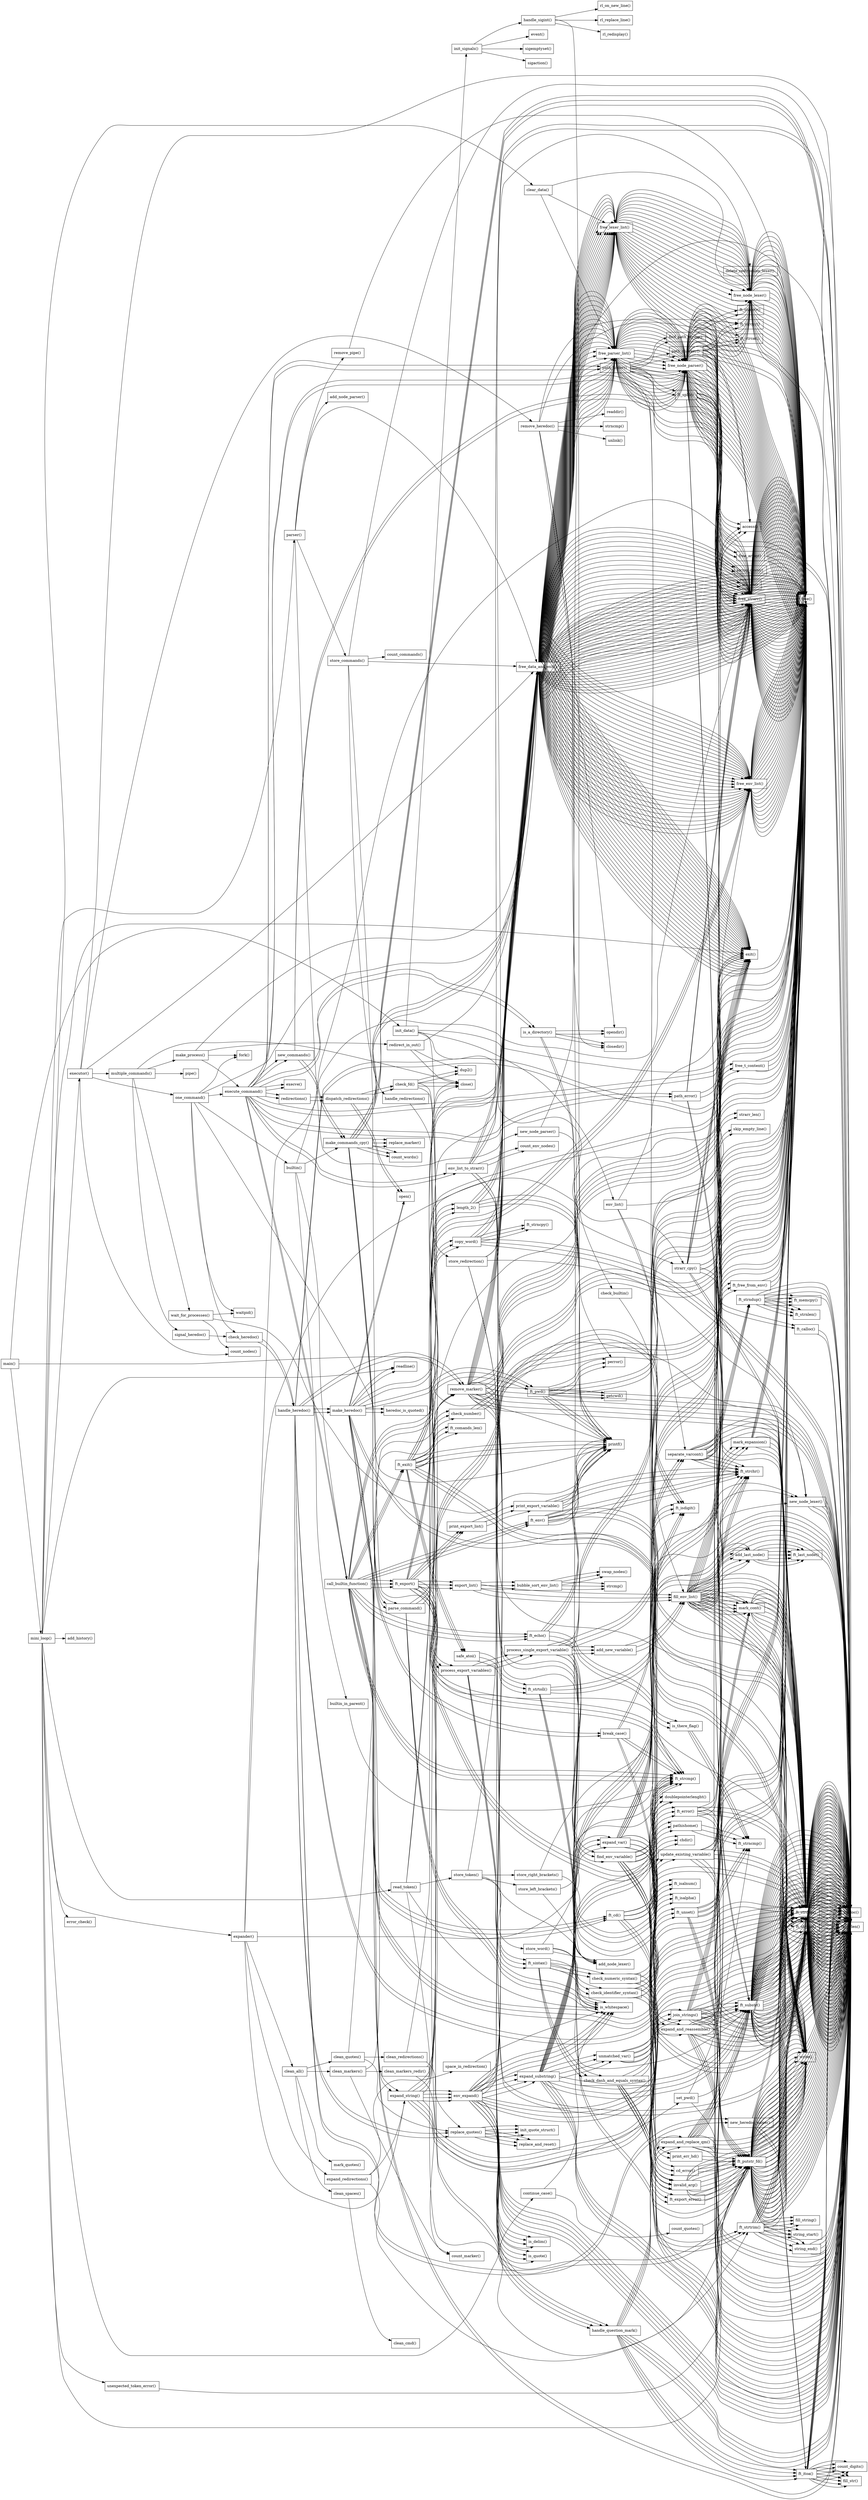 digraph callgraph {
  rankdir=LR;
  node [shape=box];
  "main() " -> "printf()";
  "main() " -> "init_data() ";
  "init_data() " -> "strarr_cpy() ";
  "strarr_cpy() " -> "ft_calloc() ";
  "ft_calloc() " -> "malloc()";
  "strarr_cpy() " -> "strarr_len() ";
  "strarr_cpy() " -> "exit()";
  "strarr_cpy() " -> "skip_empty_line() ";
  "strarr_cpy() " -> "ft_strdup() ";
  "ft_strdup() " -> "ft_strlen() ";
  "ft_strdup() " -> "malloc()";
  "strarr_cpy() " -> "free_strarr() ";
  "free_strarr() " -> "free()";
  "init_data() " -> "exit()";
  "init_data() " -> "env_list() ";
  "env_list() " -> "separate_varcont() ";
  "separate_varcont() " -> "ft_strchr() ";
  "separate_varcont() " -> "ft_strndup() ";
  "ft_strndup() " -> "ft_strnlen() ";
  "ft_strndup() " -> "malloc()";
  "ft_strndup() " -> "ft_memcpy() ";
  "separate_varcont() " -> "ft_strdup() ";
  "ft_strdup() " -> "ft_strlen() ";
  "ft_strdup() " -> "malloc()";
  "separate_varcont() " -> "free()";
  "env_list() " -> "free_env_list() ";
  "free_env_list() " -> "free()";
  "env_list() " -> "free_t_content() ";
  "free_t_content() " -> "free()";
  "env_list() " -> "fill_env_list() ";
  "fill_env_list() " -> "malloc()";
  "fill_env_list() " -> "write() ";
  "fill_env_list() " -> "exit()";
  "fill_env_list() " -> "ft_strdup() ";
  "ft_strdup() " -> "ft_strlen() ";
  "ft_strdup() " -> "malloc()";
  "fill_env_list() " -> "mark_cont() ";
  "mark_cont() " -> "ft_strdup() ";
  "ft_strdup() " -> "ft_strlen() ";
  "ft_strdup() " -> "malloc()";
  "fill_env_list() " -> "add_last_node() ";
  "add_last_node() " -> "ft_last_node() ";
  "init_data() " -> "set_pwd() ";
  "set_pwd() " -> "ft_strncmp() ";
  "set_pwd() " -> "ft_substr() ";
  "ft_substr() " -> "ft_strlen() ";
  "ft_substr() " -> "ft_strdup() ";
  "ft_strdup() " -> "ft_strlen() ";
  "ft_strdup() " -> "malloc()";
  "ft_substr() " -> "malloc()";
  "set_pwd() " -> "ft_strlen() ";
  "init_data() " -> "init_signals() ";
  "init_signals() " -> "event() ";
  "init_signals() " -> "handle_sigint() ";
  "handle_sigint() " -> "printf()";
  "handle_sigint() " -> "rl_on_new_line()";
  "handle_sigint() " -> "rl_replace_line()";
  "handle_sigint() " -> "rl_redisplay()";
  "init_signals() " -> "sigemptyset()";
  "init_signals() " -> "sigaction() ";
  "main() " -> "mini_loop() ";
  "mini_loop() " -> "clear_data() ";
  "clear_data() " -> "free()";
  "clear_data() " -> "free_lexer_list() ";
  "free_lexer_list() " -> "free_node_lexer() ";
  "free_node_lexer() " -> "free()";
  "clear_data() " -> "free_parser_list() ";
  "free_parser_list() " -> "free_node_parser() ";
  "free_node_parser() " -> "free_strarr() ";
  "free_strarr() " -> "free()";
  "free_node_parser() " -> "free()";
  "mini_loop() " -> "readline()";
  "mini_loop() " -> "ft_putstr_fd() ";
  "ft_putstr_fd() " -> "write() ";
  "ft_putstr_fd() " -> "ft_strlen() ";
  "mini_loop() " -> "exit()";
  "mini_loop() " -> "continue_case() ";
  "continue_case() " -> "count_quotes() ";
  "count_quotes() " -> "ft_putstr_fd() ";
  "ft_putstr_fd() " -> "write() ";
  "ft_putstr_fd() " -> "ft_strlen() ";
  "continue_case() " -> "is_whitespace() ";
  "mini_loop() " -> "add_history()";
  "mini_loop() " -> "read_token() ";
  "read_token() " -> "ft_strtrim() ";
  "ft_strtrim() " -> "ft_strdup() ";
  "ft_strdup() " -> "ft_strlen() ";
  "ft_strdup() " -> "malloc()";
  "ft_strtrim() " -> "string_start() ";
  "ft_strtrim() " -> "string_end() ";
  "string_end() " -> "ft_strlen() ";
  "ft_strtrim() " -> "malloc()";
  "ft_strtrim() " -> "fill_string() ";
  "read_token() " -> "free()";
  "read_token() " -> "is_whitespace() ";
  "read_token() " -> "store_token() ";
  "store_token() " -> "store_left_brackets() ";
  "store_left_brackets() " -> "new_node_lexer() ";
  "new_node_lexer() " -> "malloc()";
  "store_left_brackets() " -> "add_node_lexer() ";
  "store_token() " -> "store_right_brackets() ";
  "store_right_brackets() " -> "new_node_lexer() ";
  "new_node_lexer() " -> "malloc()";
  "store_right_brackets() " -> "add_node_lexer() ";
  "store_token() " -> "new_node_lexer() ";
  "new_node_lexer() " -> "malloc()";
  "store_token() " -> "add_node_lexer() ";
  "store_token() " -> "store_word() ";
  "store_word() " -> "is_whitespace() ";
  "store_word() " -> "new_node_lexer() ";
  "new_node_lexer() " -> "malloc()";
  "store_word() " -> "ft_substr() ";
  "ft_substr() " -> "ft_strlen() ";
  "ft_substr() " -> "ft_strdup() ";
  "ft_strdup() " -> "ft_strlen() ";
  "ft_strdup() " -> "malloc()";
  "ft_substr() " -> "malloc()";
  "store_word() " -> "add_node_lexer() ";
  "read_token() " -> "free_data_and_exit() ";
  "free_data_and_exit() " -> "free()";
  "free_data_and_exit() " -> "free_strarr() ";
  "free_strarr() " -> "free()";
  "free_data_and_exit() " -> "free_lexer_list() ";
  "free_lexer_list() " -> "free_node_lexer() ";
  "free_node_lexer() " -> "free()";
  "free_data_and_exit() " -> "free_parser_list() ";
  "free_parser_list() " -> "free_node_parser() ";
  "free_node_parser() " -> "free_strarr() ";
  "free_strarr() " -> "free()";
  "free_node_parser() " -> "free()";
  "free_data_and_exit() " -> "free_env_list() ";
  "free_env_list() " -> "free()";
  "free_data_and_exit() " -> "exit()";
  "mini_loop() " -> "unexpected_token_error() ";
  "unexpected_token_error() " -> "ft_putstr_fd() ";
  "ft_putstr_fd() " -> "write() ";
  "ft_putstr_fd() " -> "ft_strlen() ";
  "mini_loop() " -> "error_check() ";
  "mini_loop() " -> "parser() ";
  "parser() " -> "new_node_parser() ";
  "new_node_parser() " -> "malloc()";
  "new_node_parser() " -> "check_builtin() ";
  "check_builtin() " -> "ft_strcmp() ";
  "parser() " -> "free_data_and_exit() ";
  "free_data_and_exit() " -> "free()";
  "free_data_and_exit() " -> "free_strarr() ";
  "free_strarr() " -> "free()";
  "free_data_and_exit() " -> "free_lexer_list() ";
  "free_lexer_list() " -> "free_node_lexer() ";
  "free_node_lexer() " -> "free()";
  "free_data_and_exit() " -> "free_parser_list() ";
  "free_parser_list() " -> "free_node_parser() ";
  "free_node_parser() " -> "free_strarr() ";
  "free_strarr() " -> "free()";
  "free_node_parser() " -> "free()";
  "free_data_and_exit() " -> "free_env_list() ";
  "free_env_list() " -> "free()";
  "free_data_and_exit() " -> "exit()";
  "parser() " -> "store_commands() ";
  "store_commands() " -> "handle_redirections() ";
  "handle_redirections() " -> "store_redirection() ";
  "store_redirection() " -> "ft_strdup() ";
  "ft_strdup() " -> "ft_strlen() ";
  "ft_strdup() " -> "malloc()";
  "store_redirection() " -> "free_data_and_exit() ";
  "free_data_and_exit() " -> "free()";
  "free_data_and_exit() " -> "free_strarr() ";
  "free_strarr() " -> "free()";
  "free_data_and_exit() " -> "free_lexer_list() ";
  "free_lexer_list() " -> "free_node_lexer() ";
  "free_node_lexer() " -> "free()";
  "free_data_and_exit() " -> "free_parser_list() ";
  "free_parser_list() " -> "free_node_parser() ";
  "free_node_parser() " -> "free_strarr() ";
  "free_strarr() " -> "free()";
  "free_node_parser() " -> "free()";
  "free_data_and_exit() " -> "free_env_list() ";
  "free_env_list() " -> "free()";
  "free_data_and_exit() " -> "exit()";
  "store_redirection() " -> "new_node_lexer() ";
  "new_node_lexer() " -> "malloc()";
  "store_redirection() " -> "add_node_lexer() ";
  "store_redirection() " -> "delete_redirection_lexer() ";
  "delete_redirection_lexer() " -> "free()";
  "store_commands() " -> "count_commands() ";
  "store_commands() " -> "malloc()";
  "store_commands() " -> "free_data_and_exit() ";
  "free_data_and_exit() " -> "free()";
  "free_data_and_exit() " -> "free_strarr() ";
  "free_strarr() " -> "free()";
  "free_data_and_exit() " -> "free_lexer_list() ";
  "free_lexer_list() " -> "free_node_lexer() ";
  "free_node_lexer() " -> "free()";
  "free_data_and_exit() " -> "free_parser_list() ";
  "free_parser_list() " -> "free_node_parser() ";
  "free_node_parser() " -> "free_strarr() ";
  "free_strarr() " -> "free()";
  "free_node_parser() " -> "free()";
  "free_data_and_exit() " -> "free_env_list() ";
  "free_env_list() " -> "free()";
  "free_data_and_exit() " -> "exit()";
  "store_commands() " -> "ft_strdup() ";
  "ft_strdup() " -> "ft_strlen() ";
  "ft_strdup() " -> "malloc()";
  "parser() " -> "add_node_parser() ";
  "parser() " -> "remove_pipe() ";
  "remove_pipe() " -> "free()";
  "mini_loop() " -> "expander() ";
  "expander() " -> "ft_strcmp() ";
  "expander() " -> "expand_string() ";
  "expand_string() " -> "ft_strdup() ";
  "ft_strdup() " -> "ft_strlen() ";
  "ft_strdup() " -> "malloc()";
  "expand_string() " -> "env_expand() ";
  "env_expand() " -> "is_whitespace() ";
  "env_expand() " -> "free()";
  "env_expand() " -> "handle_question_mark() ";
  "handle_question_mark() " -> "ft_itoa() ";
  "ft_itoa() " -> "count_digits() ";
  "ft_itoa() " -> "malloc()";
  "ft_itoa() " -> "fill_str() ";
  "handle_question_mark() " -> "ft_strlen() ";
  "handle_question_mark() " -> "expand_and_replace_qm() ";
  "expand_and_replace_qm() " -> "ft_substr() ";
  "ft_substr() " -> "ft_strlen() ";
  "ft_substr() " -> "ft_strdup() ";
  "ft_strdup() " -> "ft_strlen() ";
  "ft_strdup() " -> "malloc()";
  "ft_substr() " -> "malloc()";
  "expand_and_replace_qm() " -> "ft_strjoin() ";
  "ft_strjoin() " -> "ft_strlen() ";
  "ft_strjoin() " -> "malloc()";
  "expand_and_replace_qm() " -> "ft_strlen() ";
  "expand_and_replace_qm() " -> "free()";
  "env_expand() " -> "is_quote() ";
  "env_expand() " -> "is_delim() ";
  "env_expand() " -> "expand_substring() ";
  "expand_substring() " -> "ft_substr() ";
  "ft_substr() " -> "ft_strlen() ";
  "ft_substr() " -> "ft_strdup() ";
  "ft_strdup() " -> "ft_strlen() ";
  "ft_strdup() " -> "malloc()";
  "ft_substr() " -> "malloc()";
  "expand_substring() " -> "ft_strlen() ";
  "expand_substring() " -> "ft_strcmp() ";
  "expand_substring() " -> "free()";
  "expand_substring() " -> "expand_var() ";
  "expand_var() " -> "ft_strlen() ";
  "expand_var() " -> "mark_expansion() ";
  "mark_expansion() " -> "ft_strjoin() ";
  "ft_strjoin() " -> "ft_strlen() ";
  "ft_strjoin() " -> "malloc()";
  "mark_expansion() " -> "free()";
  "expand_var() " -> "expand_and_reassemble() ";
  "expand_and_reassemble() " -> "ft_substr() ";
  "ft_substr() " -> "ft_strlen() ";
  "ft_substr() " -> "ft_strdup() ";
  "ft_strdup() " -> "ft_strlen() ";
  "ft_strdup() " -> "malloc()";
  "ft_substr() " -> "malloc()";
  "expand_and_reassemble() " -> "ft_strjoin() ";
  "ft_strjoin() " -> "ft_strlen() ";
  "ft_strjoin() " -> "malloc()";
  "expand_and_reassemble() " -> "ft_strlen() ";
  "expand_and_reassemble() " -> "free()";
  "expand_var() " -> "free()";
  "expand_substring() " -> "unmatched_var() ";
  "unmatched_var() " -> "ft_strdup() ";
  "ft_strdup() " -> "ft_strlen() ";
  "ft_strdup() " -> "malloc()";
  "unmatched_var() " -> "join_strings() ";
  "join_strings() " -> "ft_strdup() ";
  "ft_strdup() " -> "ft_strlen() ";
  "ft_strdup() " -> "malloc()";
  "join_strings() " -> "ft_substr() ";
  "ft_substr() " -> "ft_strlen() ";
  "ft_substr() " -> "ft_strdup() ";
  "ft_strdup() " -> "ft_strlen() ";
  "ft_strdup() " -> "malloc()";
  "ft_substr() " -> "malloc()";
  "join_strings() " -> "ft_strlen() ";
  "join_strings() " -> "ft_strjoin() ";
  "ft_strjoin() " -> "ft_strlen() ";
  "ft_strjoin() " -> "malloc()";
  "join_strings() " -> "free()";
  "env_expand() " -> "ft_strdup() ";
  "ft_strdup() " -> "ft_strlen() ";
  "ft_strdup() " -> "malloc()";
  "expand_string() " -> "free()";
  "expander() " -> "expand_redirections() ";
  "expand_redirections() " -> "expand_string() ";
  "expand_string() " -> "ft_strdup() ";
  "ft_strdup() " -> "ft_strlen() ";
  "ft_strdup() " -> "malloc()";
  "expand_string() " -> "env_expand() ";
  "env_expand() " -> "is_whitespace() ";
  "env_expand() " -> "free()";
  "env_expand() " -> "handle_question_mark() ";
  "handle_question_mark() " -> "ft_itoa() ";
  "ft_itoa() " -> "count_digits() ";
  "ft_itoa() " -> "malloc()";
  "ft_itoa() " -> "fill_str() ";
  "handle_question_mark() " -> "ft_strlen() ";
  "handle_question_mark() " -> "expand_and_replace_qm() ";
  "expand_and_replace_qm() " -> "ft_substr() ";
  "ft_substr() " -> "ft_strlen() ";
  "ft_substr() " -> "ft_strdup() ";
  "ft_strdup() " -> "ft_strlen() ";
  "ft_strdup() " -> "malloc()";
  "ft_substr() " -> "malloc()";
  "expand_and_replace_qm() " -> "ft_strjoin() ";
  "ft_strjoin() " -> "ft_strlen() ";
  "ft_strjoin() " -> "malloc()";
  "expand_and_replace_qm() " -> "ft_strlen() ";
  "expand_and_replace_qm() " -> "free()";
  "env_expand() " -> "is_quote() ";
  "env_expand() " -> "is_delim() ";
  "env_expand() " -> "expand_substring() ";
  "expand_substring() " -> "ft_substr() ";
  "ft_substr() " -> "ft_strlen() ";
  "ft_substr() " -> "ft_strdup() ";
  "ft_strdup() " -> "ft_strlen() ";
  "ft_strdup() " -> "malloc()";
  "ft_substr() " -> "malloc()";
  "expand_substring() " -> "ft_strlen() ";
  "expand_substring() " -> "ft_strcmp() ";
  "expand_substring() " -> "free()";
  "expand_substring() " -> "expand_var() ";
  "expand_var() " -> "ft_strlen() ";
  "expand_var() " -> "mark_expansion() ";
  "mark_expansion() " -> "ft_strjoin() ";
  "ft_strjoin() " -> "ft_strlen() ";
  "ft_strjoin() " -> "malloc()";
  "mark_expansion() " -> "free()";
  "expand_var() " -> "expand_and_reassemble() ";
  "expand_and_reassemble() " -> "ft_substr() ";
  "ft_substr() " -> "ft_strlen() ";
  "ft_substr() " -> "ft_strdup() ";
  "ft_strdup() " -> "ft_strlen() ";
  "ft_strdup() " -> "malloc()";
  "ft_substr() " -> "malloc()";
  "expand_and_reassemble() " -> "ft_strjoin() ";
  "ft_strjoin() " -> "ft_strlen() ";
  "ft_strjoin() " -> "malloc()";
  "expand_and_reassemble() " -> "ft_strlen() ";
  "expand_and_reassemble() " -> "free()";
  "expand_var() " -> "free()";
  "expand_substring() " -> "unmatched_var() ";
  "unmatched_var() " -> "ft_strdup() ";
  "ft_strdup() " -> "ft_strlen() ";
  "ft_strdup() " -> "malloc()";
  "unmatched_var() " -> "join_strings() ";
  "join_strings() " -> "ft_strdup() ";
  "ft_strdup() " -> "ft_strlen() ";
  "ft_strdup() " -> "malloc()";
  "join_strings() " -> "ft_substr() ";
  "ft_substr() " -> "ft_strlen() ";
  "ft_substr() " -> "ft_strdup() ";
  "ft_strdup() " -> "ft_strlen() ";
  "ft_strdup() " -> "malloc()";
  "ft_substr() " -> "malloc()";
  "join_strings() " -> "ft_strlen() ";
  "join_strings() " -> "ft_strjoin() ";
  "ft_strjoin() " -> "ft_strlen() ";
  "ft_strjoin() " -> "malloc()";
  "join_strings() " -> "free()";
  "env_expand() " -> "ft_strdup() ";
  "ft_strdup() " -> "ft_strlen() ";
  "ft_strdup() " -> "malloc()";
  "expand_string() " -> "free()";
  "expand_redirections() " -> "space_in_redirection() ";
  "space_in_redirection() " -> "is_whitespace() ";
  "expand_redirections() " -> "ft_putstr_fd() ";
  "ft_putstr_fd() " -> "write() ";
  "ft_putstr_fd() " -> "ft_strlen() ";
  "expander() " -> "strarr_cpy() ";
  "strarr_cpy() " -> "ft_calloc() ";
  "ft_calloc() " -> "malloc()";
  "strarr_cpy() " -> "strarr_len() ";
  "strarr_cpy() " -> "exit()";
  "strarr_cpy() " -> "skip_empty_line() ";
  "strarr_cpy() " -> "ft_strdup() ";
  "ft_strdup() " -> "ft_strlen() ";
  "ft_strdup() " -> "malloc()";
  "strarr_cpy() " -> "free_strarr() ";
  "free_strarr() " -> "free()";
  "expander() " -> "free_strarr() ";
  "free_strarr() " -> "free()";
  "expander() " -> "clean_all() ";
  "clean_all() " -> "clean_spaces() ";
  "clean_spaces() " -> "clean_cmd() ";
  "clean_all() " -> "mark_quotes() ";
  "clean_all() " -> "clean_quotes() ";
  "clean_quotes() " -> "replace_quotes() ";
  "replace_quotes() " -> "init_quote_struct() ";
  "replace_quotes() " -> "replace_and_reset() ";
  "clean_quotes() " -> "remove_marker() ";
  "remove_marker() " -> "malloc()";
  "remove_marker() " -> "ft_strlen() ";
  "remove_marker() " -> "free_data_and_exit() ";
  "free_data_and_exit() " -> "free()";
  "free_data_and_exit() " -> "free_strarr() ";
  "free_strarr() " -> "free()";
  "free_data_and_exit() " -> "free_lexer_list() ";
  "free_lexer_list() " -> "free_node_lexer() ";
  "free_node_lexer() " -> "free()";
  "free_data_and_exit() " -> "free_parser_list() ";
  "free_parser_list() " -> "free_node_parser() ";
  "free_node_parser() " -> "free_strarr() ";
  "free_strarr() " -> "free()";
  "free_node_parser() " -> "free()";
  "free_data_and_exit() " -> "free_env_list() ";
  "free_env_list() " -> "free()";
  "free_data_and_exit() " -> "exit()";
  "remove_marker() " -> "free()";
  "clean_quotes() " -> "clean_redirections() ";
  "clean_redirections() " -> "replace_quotes() ";
  "replace_quotes() " -> "init_quote_struct() ";
  "replace_quotes() " -> "replace_and_reset() ";
  "clean_redirections() " -> "remove_marker() ";
  "remove_marker() " -> "malloc()";
  "remove_marker() " -> "ft_strlen() ";
  "remove_marker() " -> "free_data_and_exit() ";
  "free_data_and_exit() " -> "free()";
  "free_data_and_exit() " -> "free_strarr() ";
  "free_strarr() " -> "free()";
  "free_data_and_exit() " -> "free_lexer_list() ";
  "free_lexer_list() " -> "free_node_lexer() ";
  "free_node_lexer() " -> "free()";
  "free_data_and_exit() " -> "free_parser_list() ";
  "free_parser_list() " -> "free_node_parser() ";
  "free_node_parser() " -> "free_strarr() ";
  "free_strarr() " -> "free()";
  "free_node_parser() " -> "free()";
  "free_data_and_exit() " -> "free_env_list() ";
  "free_env_list() " -> "free()";
  "free_data_and_exit() " -> "exit()";
  "remove_marker() " -> "free()";
  "clean_all() " -> "clean_markers() ";
  "clean_markers() " -> "remove_marker() ";
  "remove_marker() " -> "malloc()";
  "remove_marker() " -> "ft_strlen() ";
  "remove_marker() " -> "free_data_and_exit() ";
  "free_data_and_exit() " -> "free()";
  "free_data_and_exit() " -> "free_strarr() ";
  "free_strarr() " -> "free()";
  "free_data_and_exit() " -> "free_lexer_list() ";
  "free_lexer_list() " -> "free_node_lexer() ";
  "free_node_lexer() " -> "free()";
  "free_data_and_exit() " -> "free_parser_list() ";
  "free_parser_list() " -> "free_node_parser() ";
  "free_node_parser() " -> "free_strarr() ";
  "free_strarr() " -> "free()";
  "free_node_parser() " -> "free()";
  "free_data_and_exit() " -> "free_env_list() ";
  "free_env_list() " -> "free()";
  "free_data_and_exit() " -> "exit()";
  "remove_marker() " -> "free()";
  "clean_markers() " -> "count_marker() ";
  "clean_markers() " -> "clean_markers_redir() ";
  "clean_markers_redir() " -> "remove_marker() ";
  "remove_marker() " -> "malloc()";
  "remove_marker() " -> "ft_strlen() ";
  "remove_marker() " -> "free_data_and_exit() ";
  "free_data_and_exit() " -> "free()";
  "free_data_and_exit() " -> "free_strarr() ";
  "free_strarr() " -> "free()";
  "free_data_and_exit() " -> "free_lexer_list() ";
  "free_lexer_list() " -> "free_node_lexer() ";
  "free_node_lexer() " -> "free()";
  "free_data_and_exit() " -> "free_parser_list() ";
  "free_parser_list() " -> "free_node_parser() ";
  "free_node_parser() " -> "free_strarr() ";
  "free_strarr() " -> "free()";
  "free_node_parser() " -> "free()";
  "free_data_and_exit() " -> "free_env_list() ";
  "free_env_list() " -> "free()";
  "free_data_and_exit() " -> "exit()";
  "remove_marker() " -> "free()";
  "clean_markers_redir() " -> "count_marker() ";
  "mini_loop() " -> "executor() ";
  "executor() " -> "count_nodes() ";
  "executor() " -> "malloc()";
  "executor() " -> "free_data_and_exit() ";
  "free_data_and_exit() " -> "free()";
  "free_data_and_exit() " -> "free_strarr() ";
  "free_strarr() " -> "free()";
  "free_data_and_exit() " -> "free_lexer_list() ";
  "free_lexer_list() " -> "free_node_lexer() ";
  "free_node_lexer() " -> "free()";
  "free_data_and_exit() " -> "free_parser_list() ";
  "free_parser_list() " -> "free_node_parser() ";
  "free_node_parser() " -> "free_strarr() ";
  "free_strarr() " -> "free()";
  "free_node_parser() " -> "free()";
  "free_data_and_exit() " -> "free_env_list() ";
  "free_env_list() " -> "free()";
  "free_data_and_exit() " -> "exit()";
  "executor() " -> "multiple_commands() ";
  "multiple_commands() " -> "signal_heredoc() ";
  "signal_heredoc() " -> "check_heredoc() ";
  "check_heredoc() " -> "handle_heredoc() ";
  "handle_heredoc() " -> "free()";
  "handle_heredoc() " -> "new_heredoc_name() ";
  "new_heredoc_name() " -> "ft_itoa() ";
  "ft_itoa() " -> "count_digits() ";
  "ft_itoa() " -> "malloc()";
  "ft_itoa() " -> "fill_str() ";
  "new_heredoc_name() " -> "ft_strjoin() ";
  "ft_strjoin() " -> "ft_strlen() ";
  "ft_strjoin() " -> "malloc()";
  "new_heredoc_name() " -> "free()";
  "handle_heredoc() " -> "ft_strdup() ";
  "ft_strdup() " -> "ft_strlen() ";
  "ft_strdup() " -> "malloc()";
  "handle_heredoc() " -> "replace_quotes() ";
  "replace_quotes() " -> "init_quote_struct() ";
  "replace_quotes() " -> "replace_and_reset() ";
  "handle_heredoc() " -> "remove_marker() ";
  "remove_marker() " -> "malloc()";
  "remove_marker() " -> "ft_strlen() ";
  "remove_marker() " -> "free_data_and_exit() ";
  "free_data_and_exit() " -> "free()";
  "free_data_and_exit() " -> "free_strarr() ";
  "free_strarr() " -> "free()";
  "free_data_and_exit() " -> "free_lexer_list() ";
  "free_lexer_list() " -> "free_node_lexer() ";
  "free_node_lexer() " -> "free()";
  "free_data_and_exit() " -> "free_parser_list() ";
  "free_parser_list() " -> "free_node_parser() ";
  "free_node_parser() " -> "free_strarr() ";
  "free_strarr() " -> "free()";
  "free_node_parser() " -> "free()";
  "free_data_and_exit() " -> "free_env_list() ";
  "free_env_list() " -> "free()";
  "free_data_and_exit() " -> "exit()";
  "remove_marker() " -> "free()";
  "handle_heredoc() " -> "make_heredoc() ";
  "make_heredoc() " -> "open() ";
  "make_heredoc() " -> "readline()";
  "make_heredoc() " -> "break_case() ";
  "break_case() " -> "free()";
  "break_case() " -> "print_err_hd() ";
  "print_err_hd() " -> "ft_putstr_fd() ";
  "ft_putstr_fd() " -> "write() ";
  "ft_putstr_fd() " -> "ft_strlen() ";
  "break_case() " -> "ft_strcmp() ";
  "make_heredoc() " -> "heredoc_is_quoted() ";
  "make_heredoc() " -> "expand_string() ";
  "expand_string() " -> "ft_strdup() ";
  "ft_strdup() " -> "ft_strlen() ";
  "ft_strdup() " -> "malloc()";
  "expand_string() " -> "env_expand() ";
  "env_expand() " -> "is_whitespace() ";
  "env_expand() " -> "free()";
  "env_expand() " -> "handle_question_mark() ";
  "handle_question_mark() " -> "ft_itoa() ";
  "ft_itoa() " -> "count_digits() ";
  "ft_itoa() " -> "malloc()";
  "ft_itoa() " -> "fill_str() ";
  "handle_question_mark() " -> "ft_strlen() ";
  "handle_question_mark() " -> "expand_and_replace_qm() ";
  "expand_and_replace_qm() " -> "ft_substr() ";
  "ft_substr() " -> "ft_strlen() ";
  "ft_substr() " -> "ft_strdup() ";
  "ft_strdup() " -> "ft_strlen() ";
  "ft_strdup() " -> "malloc()";
  "ft_substr() " -> "malloc()";
  "expand_and_replace_qm() " -> "ft_strjoin() ";
  "ft_strjoin() " -> "ft_strlen() ";
  "ft_strjoin() " -> "malloc()";
  "expand_and_replace_qm() " -> "ft_strlen() ";
  "expand_and_replace_qm() " -> "free()";
  "env_expand() " -> "is_quote() ";
  "env_expand() " -> "is_delim() ";
  "env_expand() " -> "expand_substring() ";
  "expand_substring() " -> "ft_substr() ";
  "ft_substr() " -> "ft_strlen() ";
  "ft_substr() " -> "ft_strdup() ";
  "ft_strdup() " -> "ft_strlen() ";
  "ft_strdup() " -> "malloc()";
  "ft_substr() " -> "malloc()";
  "expand_substring() " -> "ft_strlen() ";
  "expand_substring() " -> "ft_strcmp() ";
  "expand_substring() " -> "free()";
  "expand_substring() " -> "expand_var() ";
  "expand_var() " -> "ft_strlen() ";
  "expand_var() " -> "mark_expansion() ";
  "mark_expansion() " -> "ft_strjoin() ";
  "ft_strjoin() " -> "ft_strlen() ";
  "ft_strjoin() " -> "malloc()";
  "mark_expansion() " -> "free()";
  "expand_var() " -> "expand_and_reassemble() ";
  "expand_and_reassemble() " -> "ft_substr() ";
  "ft_substr() " -> "ft_strlen() ";
  "ft_substr() " -> "ft_strdup() ";
  "ft_strdup() " -> "ft_strlen() ";
  "ft_strdup() " -> "malloc()";
  "ft_substr() " -> "malloc()";
  "expand_and_reassemble() " -> "ft_strjoin() ";
  "ft_strjoin() " -> "ft_strlen() ";
  "ft_strjoin() " -> "malloc()";
  "expand_and_reassemble() " -> "ft_strlen() ";
  "expand_and_reassemble() " -> "free()";
  "expand_var() " -> "free()";
  "expand_substring() " -> "unmatched_var() ";
  "unmatched_var() " -> "ft_strdup() ";
  "ft_strdup() " -> "ft_strlen() ";
  "ft_strdup() " -> "malloc()";
  "unmatched_var() " -> "join_strings() ";
  "join_strings() " -> "ft_strdup() ";
  "ft_strdup() " -> "ft_strlen() ";
  "ft_strdup() " -> "malloc()";
  "join_strings() " -> "ft_substr() ";
  "ft_substr() " -> "ft_strlen() ";
  "ft_substr() " -> "ft_strdup() ";
  "ft_strdup() " -> "ft_strlen() ";
  "ft_strdup() " -> "malloc()";
  "ft_substr() " -> "malloc()";
  "join_strings() " -> "ft_strlen() ";
  "join_strings() " -> "ft_strjoin() ";
  "ft_strjoin() " -> "ft_strlen() ";
  "ft_strjoin() " -> "malloc()";
  "join_strings() " -> "free()";
  "env_expand() " -> "ft_strdup() ";
  "ft_strdup() " -> "ft_strlen() ";
  "ft_strdup() " -> "malloc()";
  "expand_string() " -> "free()";
  "make_heredoc() " -> "write() ";
  "make_heredoc() " -> "ft_strlen() ";
  "make_heredoc() " -> "free()";
  "make_heredoc() " -> "close()";
  "multiple_commands() " -> "pipe()";
  "multiple_commands() " -> "make_process() ";
  "make_process() " -> "fork()";
  "make_process() " -> "free_data_and_exit() ";
  "free_data_and_exit() " -> "free()";
  "free_data_and_exit() " -> "free_strarr() ";
  "free_strarr() " -> "free()";
  "free_data_and_exit() " -> "free_lexer_list() ";
  "free_lexer_list() " -> "free_node_lexer() ";
  "free_node_lexer() " -> "free()";
  "free_data_and_exit() " -> "free_parser_list() ";
  "free_parser_list() " -> "free_node_parser() ";
  "free_node_parser() " -> "free_strarr() ";
  "free_strarr() " -> "free()";
  "free_node_parser() " -> "free()";
  "free_data_and_exit() " -> "free_env_list() ";
  "free_env_list() " -> "free()";
  "free_data_and_exit() " -> "exit()";
  "make_process() " -> "redirect_in_out() ";
  "redirect_in_out() " -> "dup2() ";
  "redirect_in_out() " -> "free_data_and_exit() ";
  "free_data_and_exit() " -> "free()";
  "free_data_and_exit() " -> "free_strarr() ";
  "free_strarr() " -> "free()";
  "free_data_and_exit() " -> "free_lexer_list() ";
  "free_lexer_list() " -> "free_node_lexer() ";
  "free_node_lexer() " -> "free()";
  "free_data_and_exit() " -> "free_parser_list() ";
  "free_parser_list() " -> "free_node_parser() ";
  "free_node_parser() " -> "free_strarr() ";
  "free_strarr() " -> "free()";
  "free_node_parser() " -> "free()";
  "free_data_and_exit() " -> "free_env_list() ";
  "free_env_list() " -> "free()";
  "free_data_and_exit() " -> "exit()";
  "redirect_in_out() " -> "close()";
  "make_process() " -> "execute_command() ";
  "execute_command() " -> "new_commands() ";
  "new_commands() " -> "make_commands_cpy() ";
  "make_commands_cpy() " -> "count_words() ";
  "make_commands_cpy() " -> "malloc()";
  "make_commands_cpy() " -> "free_data_and_exit() ";
  "free_data_and_exit() " -> "free()";
  "free_data_and_exit() " -> "free_strarr() ";
  "free_strarr() " -> "free()";
  "free_data_and_exit() " -> "free_lexer_list() ";
  "free_lexer_list() " -> "free_node_lexer() ";
  "free_node_lexer() " -> "free()";
  "free_data_and_exit() " -> "free_parser_list() ";
  "free_parser_list() " -> "free_node_parser() ";
  "free_node_parser() " -> "free_strarr() ";
  "free_strarr() " -> "free()";
  "free_node_parser() " -> "free()";
  "free_data_and_exit() " -> "free_env_list() ";
  "free_env_list() " -> "free()";
  "free_data_and_exit() " -> "exit()";
  "make_commands_cpy() " -> "parse_command() ";
  "parse_command() " -> "is_whitespace() ";
  "parse_command() " -> "copy_word() ";
  "copy_word() " -> "malloc()";
  "copy_word() " -> "free_data_and_exit() ";
  "free_data_and_exit() " -> "free()";
  "free_data_and_exit() " -> "free_strarr() ";
  "free_strarr() " -> "free()";
  "free_data_and_exit() " -> "free_lexer_list() ";
  "free_lexer_list() " -> "free_node_lexer() ";
  "free_node_lexer() " -> "free()";
  "free_data_and_exit() " -> "free_parser_list() ";
  "free_parser_list() " -> "free_node_parser() ";
  "free_node_parser() " -> "free_strarr() ";
  "free_strarr() " -> "free()";
  "free_node_parser() " -> "free()";
  "free_data_and_exit() " -> "free_env_list() ";
  "free_env_list() " -> "free()";
  "free_data_and_exit() " -> "exit()";
  "copy_word() " -> "ft_strncpy() ";
  "make_commands_cpy() " -> "replace_marker() ";
  "new_commands() " -> "free_strarr() ";
  "free_strarr() " -> "free()";
  "execute_command() " -> "exit()";
  "execute_command() " -> "is_a_directory() ";
  "is_a_directory() " -> "opendir()";
  "is_a_directory() " -> "closedir()";
  "is_a_directory() " -> "ft_putstr_fd() ";
  "ft_putstr_fd() " -> "write() ";
  "ft_putstr_fd() " -> "ft_strlen() ";
  "execute_command() " -> "redirections() ";
  "redirections() " -> "dispatch_redirections() ";
  "dispatch_redirections() " -> "open() ";
  "dispatch_redirections() " -> "check_fd() ";
  "check_fd() " -> "ft_putstr_fd() ";
  "ft_putstr_fd() " -> "write() ";
  "ft_putstr_fd() " -> "ft_strlen() ";
  "check_fd() " -> "dup2() ";
  "check_fd() " -> "close()";
  "execute_command() " -> "call_builtin_function() ";
  "call_builtin_function() " -> "ft_strcmp() ";
  "call_builtin_function() " -> "ft_cd() ";
  "ft_cd() " -> "doublepointerlenght() ";
  "ft_cd() " -> "cd_error() ";
  "cd_error() " -> "ft_putstr_fd() ";
  "ft_putstr_fd() " -> "write() ";
  "ft_putstr_fd() " -> "ft_strlen() ";
  "ft_cd() " -> "pathishome() ";
  "pathishome() " -> "ft_strncmp() ";
  "ft_cd() " -> "ft_error() ";
  "ft_error() " -> "access() ";
  "ft_error() " -> "ft_putstr_fd() ";
  "ft_putstr_fd() " -> "write() ";
  "ft_putstr_fd() " -> "ft_strlen() ";
  "ft_error() " -> "write() ";
  "ft_cd() " -> "chdir()";
  "call_builtin_function() " -> "ft_echo() ";
  "ft_echo() " -> "printf()";
  "ft_echo() " -> "is_there_flag() ";
  "is_there_flag() " -> "ft_strncmp() ";
  "call_builtin_function() " -> "ft_env() ";
  "ft_env() " -> "write() ";
  "ft_env() " -> "ft_strchr() ";
  "ft_env() " -> "printf()";
  "call_builtin_function() " -> "ft_exit() ";
  "ft_exit() " -> "ft_comands_len() ";
  "ft_exit() " -> "write() ";
  "ft_exit() " -> "check_number() ";
  "check_number() " -> "ft_isdigit() ";
  "ft_exit() " -> "printf()";
  "ft_exit() " -> "free_data_and_exit() ";
  "free_data_and_exit() " -> "free()";
  "free_data_and_exit() " -> "free_strarr() ";
  "free_strarr() " -> "free()";
  "free_data_and_exit() " -> "free_lexer_list() ";
  "free_lexer_list() " -> "free_node_lexer() ";
  "free_node_lexer() " -> "free()";
  "free_data_and_exit() " -> "free_parser_list() ";
  "free_parser_list() " -> "free_node_parser() ";
  "free_node_parser() " -> "free_strarr() ";
  "free_strarr() " -> "free()";
  "free_node_parser() " -> "free()";
  "free_data_and_exit() " -> "free_env_list() ";
  "free_env_list() " -> "free()";
  "free_data_and_exit() " -> "exit()";
  "ft_exit() " -> "safe_atoi() ";
  "safe_atoi() " -> "ft_strtoll() ";
  "ft_strtoll() " -> "is_whitespace() ";
  "ft_strtoll() " -> "ft_isdigit() ";
  "ft_exit() " -> "length_2() ";
  "length_2() " -> "printf()";
  "length_2() " -> "free_data_and_exit() ";
  "free_data_and_exit() " -> "free()";
  "free_data_and_exit() " -> "free_strarr() ";
  "free_strarr() " -> "free()";
  "free_data_and_exit() " -> "free_lexer_list() ";
  "free_lexer_list() " -> "free_node_lexer() ";
  "free_node_lexer() " -> "free()";
  "free_data_and_exit() " -> "free_parser_list() ";
  "free_parser_list() " -> "free_node_parser() ";
  "free_node_parser() " -> "free_strarr() ";
  "free_strarr() " -> "free()";
  "free_node_parser() " -> "free()";
  "free_data_and_exit() " -> "free_env_list() ";
  "free_env_list() " -> "free()";
  "free_data_and_exit() " -> "exit()";
  "call_builtin_function() " -> "ft_export() ";
  "ft_export() " -> "doublepointerlenght() ";
  "ft_export() " -> "export_list() ";
  "export_list() " -> "fill_env_list() ";
  "fill_env_list() " -> "malloc()";
  "fill_env_list() " -> "write() ";
  "fill_env_list() " -> "exit()";
  "fill_env_list() " -> "ft_strdup() ";
  "ft_strdup() " -> "ft_strlen() ";
  "ft_strdup() " -> "malloc()";
  "fill_env_list() " -> "mark_cont() ";
  "mark_cont() " -> "ft_strdup() ";
  "ft_strdup() " -> "ft_strlen() ";
  "ft_strdup() " -> "malloc()";
  "fill_env_list() " -> "add_last_node() ";
  "add_last_node() " -> "ft_last_node() ";
  "export_list() " -> "bubble_sort_env_list() ";
  "bubble_sort_env_list() " -> "strcmp() ";
  "bubble_sort_env_list() " -> "swap_nodes() ";
  "ft_export() " -> "ft_strcmp() ";
  "ft_export() " -> "print_export_list() ";
  "print_export_list() " -> "print_export_variable() ";
  "print_export_variable() " -> "ft_strchr() ";
  "print_export_variable() " -> "printf()";
  "ft_export() " -> "process_export_variables() ";
  "process_export_variables() " -> "ft_sintax() ";
  "ft_sintax() " -> "check_numeric_syntax() ";
  "check_numeric_syntax() " -> "ft_isdigit() ";
  "check_numeric_syntax() " -> "invalid_arg() ";
  "invalid_arg() " -> "ft_putstr_fd() ";
  "ft_putstr_fd() " -> "write() ";
  "ft_putstr_fd() " -> "ft_strlen() ";
  "ft_sintax() " -> "check_dash_and_equals_syntax() ";
  "check_dash_and_equals_syntax() " -> "ft_strchr() ";
  "check_dash_and_equals_syntax() " -> "invalid_arg() ";
  "invalid_arg() " -> "ft_putstr_fd() ";
  "ft_putstr_fd() " -> "write() ";
  "ft_putstr_fd() " -> "ft_strlen() ";
  "check_dash_and_equals_syntax() " -> "ft_export_error() ";
  "ft_export_error() " -> "ft_putstr_fd() ";
  "ft_putstr_fd() " -> "write() ";
  "ft_putstr_fd() " -> "ft_strlen() ";
  "ft_sintax() " -> "check_identifier_syntax() ";
  "check_identifier_syntax() " -> "ft_isalpha() ";
  "check_identifier_syntax() " -> "invalid_arg() ";
  "invalid_arg() " -> "ft_putstr_fd() ";
  "ft_putstr_fd() " -> "write() ";
  "ft_putstr_fd() " -> "ft_strlen() ";
  "check_identifier_syntax() " -> "ft_isalnum() ";
  "process_export_variables() " -> "process_single_export_variable() ";
  "process_single_export_variable() " -> "separate_varcont() ";
  "separate_varcont() " -> "ft_strchr() ";
  "separate_varcont() " -> "ft_strndup() ";
  "ft_strndup() " -> "ft_strnlen() ";
  "ft_strndup() " -> "malloc()";
  "ft_strndup() " -> "ft_memcpy() ";
  "separate_varcont() " -> "ft_strdup() ";
  "ft_strdup() " -> "ft_strlen() ";
  "ft_strdup() " -> "malloc()";
  "separate_varcont() " -> "free()";
  "process_single_export_variable() " -> "find_env_variable() ";
  "find_env_variable() " -> "ft_strtrim() ";
  "ft_strtrim() " -> "ft_strdup() ";
  "ft_strdup() " -> "ft_strlen() ";
  "ft_strdup() " -> "malloc()";
  "ft_strtrim() " -> "string_start() ";
  "ft_strtrim() " -> "string_end() ";
  "string_end() " -> "ft_strlen() ";
  "ft_strtrim() " -> "malloc()";
  "ft_strtrim() " -> "fill_string() ";
  "find_env_variable() " -> "ft_strjoin() ";
  "ft_strjoin() " -> "ft_strlen() ";
  "ft_strjoin() " -> "malloc()";
  "find_env_variable() " -> "ft_strcmp() ";
  "find_env_variable() " -> "free()";
  "process_single_export_variable() " -> "add_new_variable() ";
  "add_new_variable() " -> "fill_env_list() ";
  "fill_env_list() " -> "malloc()";
  "fill_env_list() " -> "write() ";
  "fill_env_list() " -> "exit()";
  "fill_env_list() " -> "ft_strdup() ";
  "ft_strdup() " -> "ft_strlen() ";
  "ft_strdup() " -> "malloc()";
  "fill_env_list() " -> "mark_cont() ";
  "mark_cont() " -> "ft_strdup() ";
  "ft_strdup() " -> "ft_strlen() ";
  "ft_strdup() " -> "malloc()";
  "fill_env_list() " -> "add_last_node() ";
  "add_last_node() " -> "ft_last_node() ";
  "process_single_export_variable() " -> "free_t_content() ";
  "free_t_content() " -> "free()";
  "process_single_export_variable() " -> "update_existing_variable() ";
  "update_existing_variable() " -> "ft_strdup() ";
  "ft_strdup() " -> "ft_strlen() ";
  "ft_strdup() " -> "malloc()";
  "update_existing_variable() " -> "ft_strchr() ";
  "update_existing_variable() " -> "free()";
  "update_existing_variable() " -> "ft_strjoin() ";
  "ft_strjoin() " -> "ft_strlen() ";
  "ft_strjoin() " -> "malloc()";
  "update_existing_variable() " -> "mark_cont() ";
  "mark_cont() " -> "ft_strdup() ";
  "ft_strdup() " -> "ft_strlen() ";
  "ft_strdup() " -> "malloc()";
  "ft_export() " -> "free_env_list() ";
  "free_env_list() " -> "free()";
  "call_builtin_function() " -> "ft_pwd() ";
  "ft_pwd() " -> "getcwd() ";
  "ft_pwd() " -> "perror()";
  "ft_pwd() " -> "printf()";
  "ft_pwd() " -> "free()";
  "call_builtin_function() " -> "ft_unset() ";
  "ft_unset() " -> "ft_strncmp() ";
  "ft_unset() " -> "ft_strlen() ";
  "ft_unset() " -> "ft_free_from_env() ";
  "ft_free_from_env() " -> "free()";
  "execute_command() " -> "env_list_to_strarr() ";
  "env_list_to_strarr() " -> "malloc()";
  "env_list_to_strarr() " -> "count_env_nodes() ";
  "env_list_to_strarr() " -> "free_data_and_exit() ";
  "free_data_and_exit() " -> "free()";
  "free_data_and_exit() " -> "free_strarr() ";
  "free_strarr() " -> "free()";
  "free_data_and_exit() " -> "free_lexer_list() ";
  "free_lexer_list() " -> "free_node_lexer() ";
  "free_node_lexer() " -> "free()";
  "free_data_and_exit() " -> "free_parser_list() ";
  "free_parser_list() " -> "free_node_parser() ";
  "free_node_parser() " -> "free_strarr() ";
  "free_strarr() " -> "free()";
  "free_node_parser() " -> "free()";
  "free_data_and_exit() " -> "free_env_list() ";
  "free_env_list() " -> "free()";
  "free_data_and_exit() " -> "exit()";
  "env_list_to_strarr() " -> "ft_strdup() ";
  "ft_strdup() " -> "ft_strlen() ";
  "ft_strdup() " -> "malloc()";
  "env_list_to_strarr() " -> "ft_strjoin() ";
  "ft_strjoin() " -> "ft_strlen() ";
  "ft_strjoin() " -> "malloc()";
  "execute_command() " -> "path_finder() ";
  "path_finder() " -> "access() ";
  "path_finder() " -> "ft_strdup() ";
  "ft_strdup() " -> "ft_strlen() ";
  "ft_strdup() " -> "malloc()";
  "path_finder() " -> "find_path_string() ";
  "find_path_string() " -> "ft_strnstr() ";
  "path_finder() " -> "ft_split() ";
  "ft_split() " -> "malloc()";
  "ft_split() " -> "string_count() ";
  "ft_split() " -> "str_len() ";
  "ft_split() " -> "ft_substr() ";
  "ft_substr() " -> "ft_strlen() ";
  "ft_substr() " -> "ft_strdup() ";
  "ft_strdup() " -> "ft_strlen() ";
  "ft_strdup() " -> "malloc()";
  "ft_substr() " -> "malloc()";
  "ft_split() " -> "free_array() ";
  "free_array() " -> "free()";
  "path_finder() " -> "path_checker() ";
  "path_checker() " -> "malloc()";
  "path_checker() " -> "ft_strlen() ";
  "path_checker() " -> "ft_strcpy() ";
  "path_checker() " -> "ft_strcat() ";
  "path_checker() " -> "access() ";
  "path_checker() " -> "free()";
  "path_finder() " -> "free_strarr() ";
  "free_strarr() " -> "free()";
  "execute_command() " -> "path_error() ";
  "path_error() " -> "ft_putstr_fd() ";
  "ft_putstr_fd() " -> "write() ";
  "ft_putstr_fd() " -> "ft_strlen() ";
  "path_error() " -> "free_strarr() ";
  "free_strarr() " -> "free()";
  "path_error() " -> "exit()";
  "execute_command() " -> "execve() ";
  "execute_command() " -> "free_strarr() ";
  "free_strarr() " -> "free()";
  "multiple_commands() " -> "close()";
  "multiple_commands() " -> "wait_for_processes() ";
  "wait_for_processes() " -> "count_nodes() ";
  "wait_for_processes() " -> "waitpid()";
  "wait_for_processes() " -> "printf()";
  "executor() " -> "one_command() ";
  "one_command() " -> "builtin() ";
  "builtin() " -> "builtin_in_parent() ";
  "builtin_in_parent() " -> "ft_strcmp() ";
  "builtin() " -> "make_commands_cpy() ";
  "make_commands_cpy() " -> "count_words() ";
  "make_commands_cpy() " -> "malloc()";
  "make_commands_cpy() " -> "free_data_and_exit() ";
  "free_data_and_exit() " -> "free()";
  "free_data_and_exit() " -> "free_strarr() ";
  "free_strarr() " -> "free()";
  "free_data_and_exit() " -> "free_lexer_list() ";
  "free_lexer_list() " -> "free_node_lexer() ";
  "free_node_lexer() " -> "free()";
  "free_data_and_exit() " -> "free_parser_list() ";
  "free_parser_list() " -> "free_node_parser() ";
  "free_node_parser() " -> "free_strarr() ";
  "free_strarr() " -> "free()";
  "free_node_parser() " -> "free()";
  "free_data_and_exit() " -> "free_env_list() ";
  "free_env_list() " -> "free()";
  "free_data_and_exit() " -> "exit()";
  "make_commands_cpy() " -> "parse_command() ";
  "parse_command() " -> "is_whitespace() ";
  "parse_command() " -> "copy_word() ";
  "copy_word() " -> "malloc()";
  "copy_word() " -> "free_data_and_exit() ";
  "free_data_and_exit() " -> "free()";
  "free_data_and_exit() " -> "free_strarr() ";
  "free_strarr() " -> "free()";
  "free_data_and_exit() " -> "free_lexer_list() ";
  "free_lexer_list() " -> "free_node_lexer() ";
  "free_node_lexer() " -> "free()";
  "free_data_and_exit() " -> "free_parser_list() ";
  "free_parser_list() " -> "free_node_parser() ";
  "free_node_parser() " -> "free_strarr() ";
  "free_strarr() " -> "free()";
  "free_node_parser() " -> "free()";
  "free_data_and_exit() " -> "free_env_list() ";
  "free_env_list() " -> "free()";
  "free_data_and_exit() " -> "exit()";
  "copy_word() " -> "ft_strncpy() ";
  "make_commands_cpy() " -> "replace_marker() ";
  "builtin() " -> "free_strarr() ";
  "free_strarr() " -> "free()";
  "builtin() " -> "call_builtin_function() ";
  "call_builtin_function() " -> "ft_strcmp() ";
  "call_builtin_function() " -> "ft_cd() ";
  "ft_cd() " -> "doublepointerlenght() ";
  "ft_cd() " -> "cd_error() ";
  "cd_error() " -> "ft_putstr_fd() ";
  "ft_putstr_fd() " -> "write() ";
  "ft_putstr_fd() " -> "ft_strlen() ";
  "ft_cd() " -> "pathishome() ";
  "pathishome() " -> "ft_strncmp() ";
  "ft_cd() " -> "ft_error() ";
  "ft_error() " -> "access() ";
  "ft_error() " -> "ft_putstr_fd() ";
  "ft_putstr_fd() " -> "write() ";
  "ft_putstr_fd() " -> "ft_strlen() ";
  "ft_error() " -> "write() ";
  "ft_cd() " -> "chdir()";
  "call_builtin_function() " -> "ft_echo() ";
  "ft_echo() " -> "printf()";
  "ft_echo() " -> "is_there_flag() ";
  "is_there_flag() " -> "ft_strncmp() ";
  "call_builtin_function() " -> "ft_env() ";
  "ft_env() " -> "write() ";
  "ft_env() " -> "ft_strchr() ";
  "ft_env() " -> "printf()";
  "call_builtin_function() " -> "ft_exit() ";
  "ft_exit() " -> "ft_comands_len() ";
  "ft_exit() " -> "write() ";
  "ft_exit() " -> "check_number() ";
  "check_number() " -> "ft_isdigit() ";
  "ft_exit() " -> "printf()";
  "ft_exit() " -> "free_data_and_exit() ";
  "free_data_and_exit() " -> "free()";
  "free_data_and_exit() " -> "free_strarr() ";
  "free_strarr() " -> "free()";
  "free_data_and_exit() " -> "free_lexer_list() ";
  "free_lexer_list() " -> "free_node_lexer() ";
  "free_node_lexer() " -> "free()";
  "free_data_and_exit() " -> "free_parser_list() ";
  "free_parser_list() " -> "free_node_parser() ";
  "free_node_parser() " -> "free_strarr() ";
  "free_strarr() " -> "free()";
  "free_node_parser() " -> "free()";
  "free_data_and_exit() " -> "free_env_list() ";
  "free_env_list() " -> "free()";
  "free_data_and_exit() " -> "exit()";
  "ft_exit() " -> "safe_atoi() ";
  "safe_atoi() " -> "ft_strtoll() ";
  "ft_strtoll() " -> "is_whitespace() ";
  "ft_strtoll() " -> "ft_isdigit() ";
  "ft_exit() " -> "length_2() ";
  "length_2() " -> "printf()";
  "length_2() " -> "free_data_and_exit() ";
  "free_data_and_exit() " -> "free()";
  "free_data_and_exit() " -> "free_strarr() ";
  "free_strarr() " -> "free()";
  "free_data_and_exit() " -> "free_lexer_list() ";
  "free_lexer_list() " -> "free_node_lexer() ";
  "free_node_lexer() " -> "free()";
  "free_data_and_exit() " -> "free_parser_list() ";
  "free_parser_list() " -> "free_node_parser() ";
  "free_node_parser() " -> "free_strarr() ";
  "free_strarr() " -> "free()";
  "free_node_parser() " -> "free()";
  "free_data_and_exit() " -> "free_env_list() ";
  "free_env_list() " -> "free()";
  "free_data_and_exit() " -> "exit()";
  "call_builtin_function() " -> "ft_export() ";
  "ft_export() " -> "doublepointerlenght() ";
  "ft_export() " -> "export_list() ";
  "export_list() " -> "fill_env_list() ";
  "fill_env_list() " -> "malloc()";
  "fill_env_list() " -> "write() ";
  "fill_env_list() " -> "exit()";
  "fill_env_list() " -> "ft_strdup() ";
  "ft_strdup() " -> "ft_strlen() ";
  "ft_strdup() " -> "malloc()";
  "fill_env_list() " -> "mark_cont() ";
  "mark_cont() " -> "ft_strdup() ";
  "ft_strdup() " -> "ft_strlen() ";
  "ft_strdup() " -> "malloc()";
  "fill_env_list() " -> "add_last_node() ";
  "add_last_node() " -> "ft_last_node() ";
  "export_list() " -> "bubble_sort_env_list() ";
  "bubble_sort_env_list() " -> "strcmp() ";
  "bubble_sort_env_list() " -> "swap_nodes() ";
  "ft_export() " -> "ft_strcmp() ";
  "ft_export() " -> "print_export_list() ";
  "print_export_list() " -> "print_export_variable() ";
  "print_export_variable() " -> "ft_strchr() ";
  "print_export_variable() " -> "printf()";
  "ft_export() " -> "process_export_variables() ";
  "process_export_variables() " -> "ft_sintax() ";
  "ft_sintax() " -> "check_numeric_syntax() ";
  "check_numeric_syntax() " -> "ft_isdigit() ";
  "check_numeric_syntax() " -> "invalid_arg() ";
  "invalid_arg() " -> "ft_putstr_fd() ";
  "ft_putstr_fd() " -> "write() ";
  "ft_putstr_fd() " -> "ft_strlen() ";
  "ft_sintax() " -> "check_dash_and_equals_syntax() ";
  "check_dash_and_equals_syntax() " -> "ft_strchr() ";
  "check_dash_and_equals_syntax() " -> "invalid_arg() ";
  "invalid_arg() " -> "ft_putstr_fd() ";
  "ft_putstr_fd() " -> "write() ";
  "ft_putstr_fd() " -> "ft_strlen() ";
  "check_dash_and_equals_syntax() " -> "ft_export_error() ";
  "ft_export_error() " -> "ft_putstr_fd() ";
  "ft_putstr_fd() " -> "write() ";
  "ft_putstr_fd() " -> "ft_strlen() ";
  "ft_sintax() " -> "check_identifier_syntax() ";
  "check_identifier_syntax() " -> "ft_isalpha() ";
  "check_identifier_syntax() " -> "invalid_arg() ";
  "invalid_arg() " -> "ft_putstr_fd() ";
  "ft_putstr_fd() " -> "write() ";
  "ft_putstr_fd() " -> "ft_strlen() ";
  "check_identifier_syntax() " -> "ft_isalnum() ";
  "process_export_variables() " -> "process_single_export_variable() ";
  "process_single_export_variable() " -> "separate_varcont() ";
  "separate_varcont() " -> "ft_strchr() ";
  "separate_varcont() " -> "ft_strndup() ";
  "ft_strndup() " -> "ft_strnlen() ";
  "ft_strndup() " -> "malloc()";
  "ft_strndup() " -> "ft_memcpy() ";
  "separate_varcont() " -> "ft_strdup() ";
  "ft_strdup() " -> "ft_strlen() ";
  "ft_strdup() " -> "malloc()";
  "separate_varcont() " -> "free()";
  "process_single_export_variable() " -> "find_env_variable() ";
  "find_env_variable() " -> "ft_strtrim() ";
  "ft_strtrim() " -> "ft_strdup() ";
  "ft_strdup() " -> "ft_strlen() ";
  "ft_strdup() " -> "malloc()";
  "ft_strtrim() " -> "string_start() ";
  "ft_strtrim() " -> "string_end() ";
  "string_end() " -> "ft_strlen() ";
  "ft_strtrim() " -> "malloc()";
  "ft_strtrim() " -> "fill_string() ";
  "find_env_variable() " -> "ft_strjoin() ";
  "ft_strjoin() " -> "ft_strlen() ";
  "ft_strjoin() " -> "malloc()";
  "find_env_variable() " -> "ft_strcmp() ";
  "find_env_variable() " -> "free()";
  "process_single_export_variable() " -> "add_new_variable() ";
  "add_new_variable() " -> "fill_env_list() ";
  "fill_env_list() " -> "malloc()";
  "fill_env_list() " -> "write() ";
  "fill_env_list() " -> "exit()";
  "fill_env_list() " -> "ft_strdup() ";
  "ft_strdup() " -> "ft_strlen() ";
  "ft_strdup() " -> "malloc()";
  "fill_env_list() " -> "mark_cont() ";
  "mark_cont() " -> "ft_strdup() ";
  "ft_strdup() " -> "ft_strlen() ";
  "ft_strdup() " -> "malloc()";
  "fill_env_list() " -> "add_last_node() ";
  "add_last_node() " -> "ft_last_node() ";
  "process_single_export_variable() " -> "free_t_content() ";
  "free_t_content() " -> "free()";
  "process_single_export_variable() " -> "update_existing_variable() ";
  "update_existing_variable() " -> "ft_strdup() ";
  "ft_strdup() " -> "ft_strlen() ";
  "ft_strdup() " -> "malloc()";
  "update_existing_variable() " -> "ft_strchr() ";
  "update_existing_variable() " -> "free()";
  "update_existing_variable() " -> "ft_strjoin() ";
  "ft_strjoin() " -> "ft_strlen() ";
  "ft_strjoin() " -> "malloc()";
  "update_existing_variable() " -> "mark_cont() ";
  "mark_cont() " -> "ft_strdup() ";
  "ft_strdup() " -> "ft_strlen() ";
  "ft_strdup() " -> "malloc()";
  "ft_export() " -> "free_env_list() ";
  "free_env_list() " -> "free()";
  "call_builtin_function() " -> "ft_pwd() ";
  "ft_pwd() " -> "getcwd() ";
  "ft_pwd() " -> "perror()";
  "ft_pwd() " -> "printf()";
  "ft_pwd() " -> "free()";
  "call_builtin_function() " -> "ft_unset() ";
  "ft_unset() " -> "ft_strncmp() ";
  "ft_unset() " -> "ft_strlen() ";
  "ft_unset() " -> "ft_free_from_env() ";
  "ft_free_from_env() " -> "free()";
  "one_command() " -> "check_heredoc() ";
  "check_heredoc() " -> "handle_heredoc() ";
  "handle_heredoc() " -> "free()";
  "handle_heredoc() " -> "new_heredoc_name() ";
  "new_heredoc_name() " -> "ft_itoa() ";
  "ft_itoa() " -> "count_digits() ";
  "ft_itoa() " -> "malloc()";
  "ft_itoa() " -> "fill_str() ";
  "new_heredoc_name() " -> "ft_strjoin() ";
  "ft_strjoin() " -> "ft_strlen() ";
  "ft_strjoin() " -> "malloc()";
  "new_heredoc_name() " -> "free()";
  "handle_heredoc() " -> "ft_strdup() ";
  "ft_strdup() " -> "ft_strlen() ";
  "ft_strdup() " -> "malloc()";
  "handle_heredoc() " -> "replace_quotes() ";
  "replace_quotes() " -> "init_quote_struct() ";
  "replace_quotes() " -> "replace_and_reset() ";
  "handle_heredoc() " -> "remove_marker() ";
  "remove_marker() " -> "malloc()";
  "remove_marker() " -> "ft_strlen() ";
  "remove_marker() " -> "free_data_and_exit() ";
  "free_data_and_exit() " -> "free()";
  "free_data_and_exit() " -> "free_strarr() ";
  "free_strarr() " -> "free()";
  "free_data_and_exit() " -> "free_lexer_list() ";
  "free_lexer_list() " -> "free_node_lexer() ";
  "free_node_lexer() " -> "free()";
  "free_data_and_exit() " -> "free_parser_list() ";
  "free_parser_list() " -> "free_node_parser() ";
  "free_node_parser() " -> "free_strarr() ";
  "free_strarr() " -> "free()";
  "free_node_parser() " -> "free()";
  "free_data_and_exit() " -> "free_env_list() ";
  "free_env_list() " -> "free()";
  "free_data_and_exit() " -> "exit()";
  "remove_marker() " -> "free()";
  "handle_heredoc() " -> "make_heredoc() ";
  "make_heredoc() " -> "open() ";
  "make_heredoc() " -> "readline()";
  "make_heredoc() " -> "break_case() ";
  "break_case() " -> "free()";
  "break_case() " -> "print_err_hd() ";
  "print_err_hd() " -> "ft_putstr_fd() ";
  "ft_putstr_fd() " -> "write() ";
  "ft_putstr_fd() " -> "ft_strlen() ";
  "break_case() " -> "ft_strcmp() ";
  "make_heredoc() " -> "heredoc_is_quoted() ";
  "make_heredoc() " -> "expand_string() ";
  "expand_string() " -> "ft_strdup() ";
  "ft_strdup() " -> "ft_strlen() ";
  "ft_strdup() " -> "malloc()";
  "expand_string() " -> "env_expand() ";
  "env_expand() " -> "is_whitespace() ";
  "env_expand() " -> "free()";
  "env_expand() " -> "handle_question_mark() ";
  "handle_question_mark() " -> "ft_itoa() ";
  "ft_itoa() " -> "count_digits() ";
  "ft_itoa() " -> "malloc()";
  "ft_itoa() " -> "fill_str() ";
  "handle_question_mark() " -> "ft_strlen() ";
  "handle_question_mark() " -> "expand_and_replace_qm() ";
  "expand_and_replace_qm() " -> "ft_substr() ";
  "ft_substr() " -> "ft_strlen() ";
  "ft_substr() " -> "ft_strdup() ";
  "ft_strdup() " -> "ft_strlen() ";
  "ft_strdup() " -> "malloc()";
  "ft_substr() " -> "malloc()";
  "expand_and_replace_qm() " -> "ft_strjoin() ";
  "ft_strjoin() " -> "ft_strlen() ";
  "ft_strjoin() " -> "malloc()";
  "expand_and_replace_qm() " -> "ft_strlen() ";
  "expand_and_replace_qm() " -> "free()";
  "env_expand() " -> "is_quote() ";
  "env_expand() " -> "is_delim() ";
  "env_expand() " -> "expand_substring() ";
  "expand_substring() " -> "ft_substr() ";
  "ft_substr() " -> "ft_strlen() ";
  "ft_substr() " -> "ft_strdup() ";
  "ft_strdup() " -> "ft_strlen() ";
  "ft_strdup() " -> "malloc()";
  "ft_substr() " -> "malloc()";
  "expand_substring() " -> "ft_strlen() ";
  "expand_substring() " -> "ft_strcmp() ";
  "expand_substring() " -> "free()";
  "expand_substring() " -> "expand_var() ";
  "expand_var() " -> "ft_strlen() ";
  "expand_var() " -> "mark_expansion() ";
  "mark_expansion() " -> "ft_strjoin() ";
  "ft_strjoin() " -> "ft_strlen() ";
  "ft_strjoin() " -> "malloc()";
  "mark_expansion() " -> "free()";
  "expand_var() " -> "expand_and_reassemble() ";
  "expand_and_reassemble() " -> "ft_substr() ";
  "ft_substr() " -> "ft_strlen() ";
  "ft_substr() " -> "ft_strdup() ";
  "ft_strdup() " -> "ft_strlen() ";
  "ft_strdup() " -> "malloc()";
  "ft_substr() " -> "malloc()";
  "expand_and_reassemble() " -> "ft_strjoin() ";
  "ft_strjoin() " -> "ft_strlen() ";
  "ft_strjoin() " -> "malloc()";
  "expand_and_reassemble() " -> "ft_strlen() ";
  "expand_and_reassemble() " -> "free()";
  "expand_var() " -> "free()";
  "expand_substring() " -> "unmatched_var() ";
  "unmatched_var() " -> "ft_strdup() ";
  "ft_strdup() " -> "ft_strlen() ";
  "ft_strdup() " -> "malloc()";
  "unmatched_var() " -> "join_strings() ";
  "join_strings() " -> "ft_strdup() ";
  "ft_strdup() " -> "ft_strlen() ";
  "ft_strdup() " -> "malloc()";
  "join_strings() " -> "ft_substr() ";
  "ft_substr() " -> "ft_strlen() ";
  "ft_substr() " -> "ft_strdup() ";
  "ft_strdup() " -> "ft_strlen() ";
  "ft_strdup() " -> "malloc()";
  "ft_substr() " -> "malloc()";
  "join_strings() " -> "ft_strlen() ";
  "join_strings() " -> "ft_strjoin() ";
  "ft_strjoin() " -> "ft_strlen() ";
  "ft_strjoin() " -> "malloc()";
  "join_strings() " -> "free()";
  "env_expand() " -> "ft_strdup() ";
  "ft_strdup() " -> "ft_strlen() ";
  "ft_strdup() " -> "malloc()";
  "expand_string() " -> "free()";
  "make_heredoc() " -> "write() ";
  "make_heredoc() " -> "ft_strlen() ";
  "make_heredoc() " -> "free()";
  "make_heredoc() " -> "close()";
  "one_command() " -> "fork()";
  "one_command() " -> "free_data_and_exit() ";
  "free_data_and_exit() " -> "free()";
  "free_data_and_exit() " -> "free_strarr() ";
  "free_strarr() " -> "free()";
  "free_data_and_exit() " -> "free_lexer_list() ";
  "free_lexer_list() " -> "free_node_lexer() ";
  "free_node_lexer() " -> "free()";
  "free_data_and_exit() " -> "free_parser_list() ";
  "free_parser_list() " -> "free_node_parser() ";
  "free_node_parser() " -> "free_strarr() ";
  "free_strarr() " -> "free()";
  "free_node_parser() " -> "free()";
  "free_data_and_exit() " -> "free_env_list() ";
  "free_env_list() " -> "free()";
  "free_data_and_exit() " -> "exit()";
  "one_command() " -> "execute_command() ";
  "execute_command() " -> "new_commands() ";
  "new_commands() " -> "make_commands_cpy() ";
  "make_commands_cpy() " -> "count_words() ";
  "make_commands_cpy() " -> "malloc()";
  "make_commands_cpy() " -> "free_data_and_exit() ";
  "free_data_and_exit() " -> "free()";
  "free_data_and_exit() " -> "free_strarr() ";
  "free_strarr() " -> "free()";
  "free_data_and_exit() " -> "free_lexer_list() ";
  "free_lexer_list() " -> "free_node_lexer() ";
  "free_node_lexer() " -> "free()";
  "free_data_and_exit() " -> "free_parser_list() ";
  "free_parser_list() " -> "free_node_parser() ";
  "free_node_parser() " -> "free_strarr() ";
  "free_strarr() " -> "free()";
  "free_node_parser() " -> "free()";
  "free_data_and_exit() " -> "free_env_list() ";
  "free_env_list() " -> "free()";
  "free_data_and_exit() " -> "exit()";
  "make_commands_cpy() " -> "parse_command() ";
  "parse_command() " -> "is_whitespace() ";
  "parse_command() " -> "copy_word() ";
  "copy_word() " -> "malloc()";
  "copy_word() " -> "free_data_and_exit() ";
  "free_data_and_exit() " -> "free()";
  "free_data_and_exit() " -> "free_strarr() ";
  "free_strarr() " -> "free()";
  "free_data_and_exit() " -> "free_lexer_list() ";
  "free_lexer_list() " -> "free_node_lexer() ";
  "free_node_lexer() " -> "free()";
  "free_data_and_exit() " -> "free_parser_list() ";
  "free_parser_list() " -> "free_node_parser() ";
  "free_node_parser() " -> "free_strarr() ";
  "free_strarr() " -> "free()";
  "free_node_parser() " -> "free()";
  "free_data_and_exit() " -> "free_env_list() ";
  "free_env_list() " -> "free()";
  "free_data_and_exit() " -> "exit()";
  "copy_word() " -> "ft_strncpy() ";
  "make_commands_cpy() " -> "replace_marker() ";
  "new_commands() " -> "free_strarr() ";
  "free_strarr() " -> "free()";
  "execute_command() " -> "exit()";
  "execute_command() " -> "is_a_directory() ";
  "is_a_directory() " -> "opendir()";
  "is_a_directory() " -> "closedir()";
  "is_a_directory() " -> "ft_putstr_fd() ";
  "ft_putstr_fd() " -> "write() ";
  "ft_putstr_fd() " -> "ft_strlen() ";
  "execute_command() " -> "redirections() ";
  "redirections() " -> "dispatch_redirections() ";
  "dispatch_redirections() " -> "open() ";
  "dispatch_redirections() " -> "check_fd() ";
  "check_fd() " -> "ft_putstr_fd() ";
  "ft_putstr_fd() " -> "write() ";
  "ft_putstr_fd() " -> "ft_strlen() ";
  "check_fd() " -> "dup2() ";
  "check_fd() " -> "close()";
  "execute_command() " -> "call_builtin_function() ";
  "call_builtin_function() " -> "ft_strcmp() ";
  "call_builtin_function() " -> "ft_cd() ";
  "ft_cd() " -> "doublepointerlenght() ";
  "ft_cd() " -> "cd_error() ";
  "cd_error() " -> "ft_putstr_fd() ";
  "ft_putstr_fd() " -> "write() ";
  "ft_putstr_fd() " -> "ft_strlen() ";
  "ft_cd() " -> "pathishome() ";
  "pathishome() " -> "ft_strncmp() ";
  "ft_cd() " -> "ft_error() ";
  "ft_error() " -> "access() ";
  "ft_error() " -> "ft_putstr_fd() ";
  "ft_putstr_fd() " -> "write() ";
  "ft_putstr_fd() " -> "ft_strlen() ";
  "ft_error() " -> "write() ";
  "ft_cd() " -> "chdir()";
  "call_builtin_function() " -> "ft_echo() ";
  "ft_echo() " -> "printf()";
  "ft_echo() " -> "is_there_flag() ";
  "is_there_flag() " -> "ft_strncmp() ";
  "call_builtin_function() " -> "ft_env() ";
  "ft_env() " -> "write() ";
  "ft_env() " -> "ft_strchr() ";
  "ft_env() " -> "printf()";
  "call_builtin_function() " -> "ft_exit() ";
  "ft_exit() " -> "ft_comands_len() ";
  "ft_exit() " -> "write() ";
  "ft_exit() " -> "check_number() ";
  "check_number() " -> "ft_isdigit() ";
  "ft_exit() " -> "printf()";
  "ft_exit() " -> "free_data_and_exit() ";
  "free_data_and_exit() " -> "free()";
  "free_data_and_exit() " -> "free_strarr() ";
  "free_strarr() " -> "free()";
  "free_data_and_exit() " -> "free_lexer_list() ";
  "free_lexer_list() " -> "free_node_lexer() ";
  "free_node_lexer() " -> "free()";
  "free_data_and_exit() " -> "free_parser_list() ";
  "free_parser_list() " -> "free_node_parser() ";
  "free_node_parser() " -> "free_strarr() ";
  "free_strarr() " -> "free()";
  "free_node_parser() " -> "free()";
  "free_data_and_exit() " -> "free_env_list() ";
  "free_env_list() " -> "free()";
  "free_data_and_exit() " -> "exit()";
  "ft_exit() " -> "safe_atoi() ";
  "safe_atoi() " -> "ft_strtoll() ";
  "ft_strtoll() " -> "is_whitespace() ";
  "ft_strtoll() " -> "ft_isdigit() ";
  "ft_exit() " -> "length_2() ";
  "length_2() " -> "printf()";
  "length_2() " -> "free_data_and_exit() ";
  "free_data_and_exit() " -> "free()";
  "free_data_and_exit() " -> "free_strarr() ";
  "free_strarr() " -> "free()";
  "free_data_and_exit() " -> "free_lexer_list() ";
  "free_lexer_list() " -> "free_node_lexer() ";
  "free_node_lexer() " -> "free()";
  "free_data_and_exit() " -> "free_parser_list() ";
  "free_parser_list() " -> "free_node_parser() ";
  "free_node_parser() " -> "free_strarr() ";
  "free_strarr() " -> "free()";
  "free_node_parser() " -> "free()";
  "free_data_and_exit() " -> "free_env_list() ";
  "free_env_list() " -> "free()";
  "free_data_and_exit() " -> "exit()";
  "call_builtin_function() " -> "ft_export() ";
  "ft_export() " -> "doublepointerlenght() ";
  "ft_export() " -> "export_list() ";
  "export_list() " -> "fill_env_list() ";
  "fill_env_list() " -> "malloc()";
  "fill_env_list() " -> "write() ";
  "fill_env_list() " -> "exit()";
  "fill_env_list() " -> "ft_strdup() ";
  "ft_strdup() " -> "ft_strlen() ";
  "ft_strdup() " -> "malloc()";
  "fill_env_list() " -> "mark_cont() ";
  "mark_cont() " -> "ft_strdup() ";
  "ft_strdup() " -> "ft_strlen() ";
  "ft_strdup() " -> "malloc()";
  "fill_env_list() " -> "add_last_node() ";
  "add_last_node() " -> "ft_last_node() ";
  "export_list() " -> "bubble_sort_env_list() ";
  "bubble_sort_env_list() " -> "strcmp() ";
  "bubble_sort_env_list() " -> "swap_nodes() ";
  "ft_export() " -> "ft_strcmp() ";
  "ft_export() " -> "print_export_list() ";
  "print_export_list() " -> "print_export_variable() ";
  "print_export_variable() " -> "ft_strchr() ";
  "print_export_variable() " -> "printf()";
  "ft_export() " -> "process_export_variables() ";
  "process_export_variables() " -> "ft_sintax() ";
  "ft_sintax() " -> "check_numeric_syntax() ";
  "check_numeric_syntax() " -> "ft_isdigit() ";
  "check_numeric_syntax() " -> "invalid_arg() ";
  "invalid_arg() " -> "ft_putstr_fd() ";
  "ft_putstr_fd() " -> "write() ";
  "ft_putstr_fd() " -> "ft_strlen() ";
  "ft_sintax() " -> "check_dash_and_equals_syntax() ";
  "check_dash_and_equals_syntax() " -> "ft_strchr() ";
  "check_dash_and_equals_syntax() " -> "invalid_arg() ";
  "invalid_arg() " -> "ft_putstr_fd() ";
  "ft_putstr_fd() " -> "write() ";
  "ft_putstr_fd() " -> "ft_strlen() ";
  "check_dash_and_equals_syntax() " -> "ft_export_error() ";
  "ft_export_error() " -> "ft_putstr_fd() ";
  "ft_putstr_fd() " -> "write() ";
  "ft_putstr_fd() " -> "ft_strlen() ";
  "ft_sintax() " -> "check_identifier_syntax() ";
  "check_identifier_syntax() " -> "ft_isalpha() ";
  "check_identifier_syntax() " -> "invalid_arg() ";
  "invalid_arg() " -> "ft_putstr_fd() ";
  "ft_putstr_fd() " -> "write() ";
  "ft_putstr_fd() " -> "ft_strlen() ";
  "check_identifier_syntax() " -> "ft_isalnum() ";
  "process_export_variables() " -> "process_single_export_variable() ";
  "process_single_export_variable() " -> "separate_varcont() ";
  "separate_varcont() " -> "ft_strchr() ";
  "separate_varcont() " -> "ft_strndup() ";
  "ft_strndup() " -> "ft_strnlen() ";
  "ft_strndup() " -> "malloc()";
  "ft_strndup() " -> "ft_memcpy() ";
  "separate_varcont() " -> "ft_strdup() ";
  "ft_strdup() " -> "ft_strlen() ";
  "ft_strdup() " -> "malloc()";
  "separate_varcont() " -> "free()";
  "process_single_export_variable() " -> "find_env_variable() ";
  "find_env_variable() " -> "ft_strtrim() ";
  "ft_strtrim() " -> "ft_strdup() ";
  "ft_strdup() " -> "ft_strlen() ";
  "ft_strdup() " -> "malloc()";
  "ft_strtrim() " -> "string_start() ";
  "ft_strtrim() " -> "string_end() ";
  "string_end() " -> "ft_strlen() ";
  "ft_strtrim() " -> "malloc()";
  "ft_strtrim() " -> "fill_string() ";
  "find_env_variable() " -> "ft_strjoin() ";
  "ft_strjoin() " -> "ft_strlen() ";
  "ft_strjoin() " -> "malloc()";
  "find_env_variable() " -> "ft_strcmp() ";
  "find_env_variable() " -> "free()";
  "process_single_export_variable() " -> "add_new_variable() ";
  "add_new_variable() " -> "fill_env_list() ";
  "fill_env_list() " -> "malloc()";
  "fill_env_list() " -> "write() ";
  "fill_env_list() " -> "exit()";
  "fill_env_list() " -> "ft_strdup() ";
  "ft_strdup() " -> "ft_strlen() ";
  "ft_strdup() " -> "malloc()";
  "fill_env_list() " -> "mark_cont() ";
  "mark_cont() " -> "ft_strdup() ";
  "ft_strdup() " -> "ft_strlen() ";
  "ft_strdup() " -> "malloc()";
  "fill_env_list() " -> "add_last_node() ";
  "add_last_node() " -> "ft_last_node() ";
  "process_single_export_variable() " -> "free_t_content() ";
  "free_t_content() " -> "free()";
  "process_single_export_variable() " -> "update_existing_variable() ";
  "update_existing_variable() " -> "ft_strdup() ";
  "ft_strdup() " -> "ft_strlen() ";
  "ft_strdup() " -> "malloc()";
  "update_existing_variable() " -> "ft_strchr() ";
  "update_existing_variable() " -> "free()";
  "update_existing_variable() " -> "ft_strjoin() ";
  "ft_strjoin() " -> "ft_strlen() ";
  "ft_strjoin() " -> "malloc()";
  "update_existing_variable() " -> "mark_cont() ";
  "mark_cont() " -> "ft_strdup() ";
  "ft_strdup() " -> "ft_strlen() ";
  "ft_strdup() " -> "malloc()";
  "ft_export() " -> "free_env_list() ";
  "free_env_list() " -> "free()";
  "call_builtin_function() " -> "ft_pwd() ";
  "ft_pwd() " -> "getcwd() ";
  "ft_pwd() " -> "perror()";
  "ft_pwd() " -> "printf()";
  "ft_pwd() " -> "free()";
  "call_builtin_function() " -> "ft_unset() ";
  "ft_unset() " -> "ft_strncmp() ";
  "ft_unset() " -> "ft_strlen() ";
  "ft_unset() " -> "ft_free_from_env() ";
  "ft_free_from_env() " -> "free()";
  "execute_command() " -> "env_list_to_strarr() ";
  "env_list_to_strarr() " -> "malloc()";
  "env_list_to_strarr() " -> "count_env_nodes() ";
  "env_list_to_strarr() " -> "free_data_and_exit() ";
  "free_data_and_exit() " -> "free()";
  "free_data_and_exit() " -> "free_strarr() ";
  "free_strarr() " -> "free()";
  "free_data_and_exit() " -> "free_lexer_list() ";
  "free_lexer_list() " -> "free_node_lexer() ";
  "free_node_lexer() " -> "free()";
  "free_data_and_exit() " -> "free_parser_list() ";
  "free_parser_list() " -> "free_node_parser() ";
  "free_node_parser() " -> "free_strarr() ";
  "free_strarr() " -> "free()";
  "free_node_parser() " -> "free()";
  "free_data_and_exit() " -> "free_env_list() ";
  "free_env_list() " -> "free()";
  "free_data_and_exit() " -> "exit()";
  "env_list_to_strarr() " -> "ft_strdup() ";
  "ft_strdup() " -> "ft_strlen() ";
  "ft_strdup() " -> "malloc()";
  "env_list_to_strarr() " -> "ft_strjoin() ";
  "ft_strjoin() " -> "ft_strlen() ";
  "ft_strjoin() " -> "malloc()";
  "execute_command() " -> "path_finder() ";
  "path_finder() " -> "access() ";
  "path_finder() " -> "ft_strdup() ";
  "ft_strdup() " -> "ft_strlen() ";
  "ft_strdup() " -> "malloc()";
  "path_finder() " -> "find_path_string() ";
  "find_path_string() " -> "ft_strnstr() ";
  "path_finder() " -> "ft_split() ";
  "ft_split() " -> "malloc()";
  "ft_split() " -> "string_count() ";
  "ft_split() " -> "str_len() ";
  "ft_split() " -> "ft_substr() ";
  "ft_substr() " -> "ft_strlen() ";
  "ft_substr() " -> "ft_strdup() ";
  "ft_strdup() " -> "ft_strlen() ";
  "ft_strdup() " -> "malloc()";
  "ft_substr() " -> "malloc()";
  "ft_split() " -> "free_array() ";
  "free_array() " -> "free()";
  "path_finder() " -> "path_checker() ";
  "path_checker() " -> "malloc()";
  "path_checker() " -> "ft_strlen() ";
  "path_checker() " -> "ft_strcpy() ";
  "path_checker() " -> "ft_strcat() ";
  "path_checker() " -> "access() ";
  "path_checker() " -> "free()";
  "path_finder() " -> "free_strarr() ";
  "free_strarr() " -> "free()";
  "execute_command() " -> "path_error() ";
  "path_error() " -> "ft_putstr_fd() ";
  "ft_putstr_fd() " -> "write() ";
  "ft_putstr_fd() " -> "ft_strlen() ";
  "path_error() " -> "free_strarr() ";
  "free_strarr() " -> "free()";
  "path_error() " -> "exit()";
  "execute_command() " -> "execve() ";
  "execute_command() " -> "free_strarr() ";
  "free_strarr() " -> "free()";
  "one_command() " -> "waitpid()";
  "one_command() " -> "printf()";
  "executor() " -> "remove_heredoc() ";
  "remove_heredoc() " -> "opendir()";
  "remove_heredoc() " -> "perror()";
  "remove_heredoc() " -> "readdir()";
  "remove_heredoc() " -> "strncmp() ";
  "remove_heredoc() " -> "ft_strcpy() ";
  "remove_heredoc() " -> "ft_strcat() ";
  "remove_heredoc() " -> "unlink()";
  "remove_heredoc() " -> "closedir()";
}
